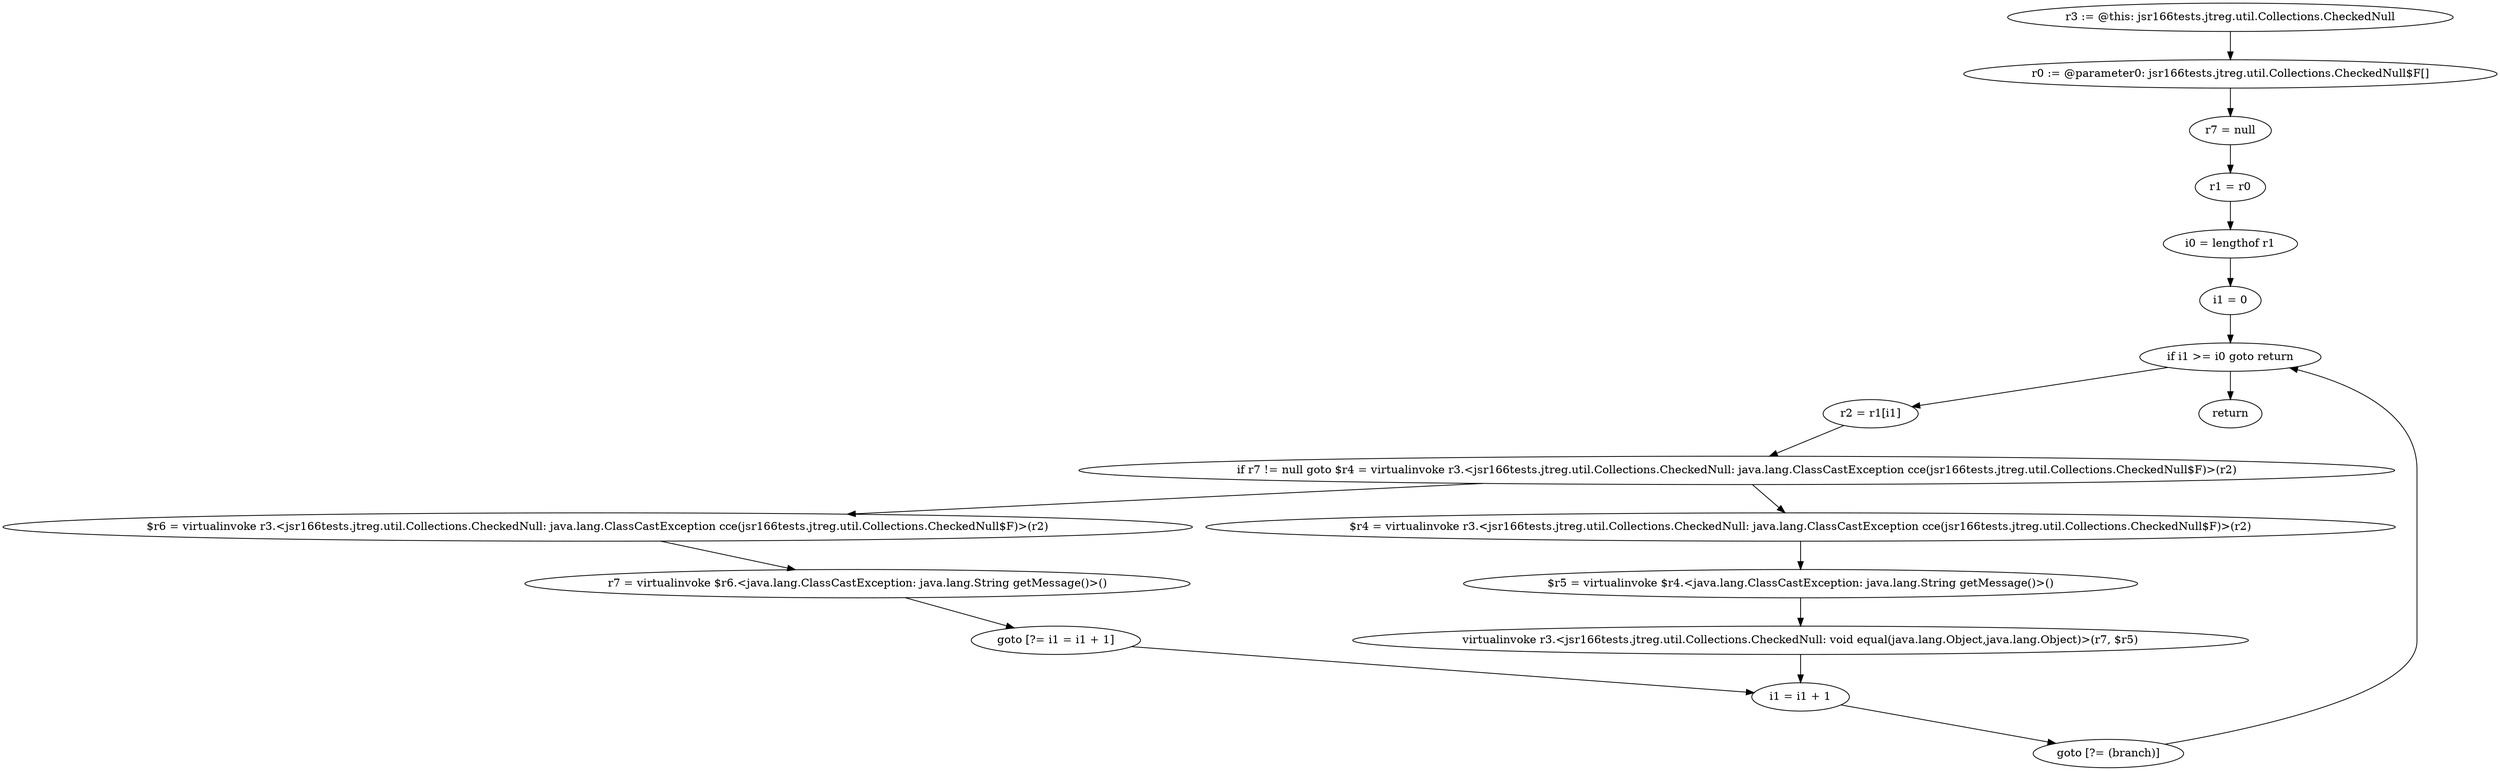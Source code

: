digraph "unitGraph" {
    "r3 := @this: jsr166tests.jtreg.util.Collections.CheckedNull"
    "r0 := @parameter0: jsr166tests.jtreg.util.Collections.CheckedNull$F[]"
    "r7 = null"
    "r1 = r0"
    "i0 = lengthof r1"
    "i1 = 0"
    "if i1 >= i0 goto return"
    "r2 = r1[i1]"
    "if r7 != null goto $r4 = virtualinvoke r3.<jsr166tests.jtreg.util.Collections.CheckedNull: java.lang.ClassCastException cce(jsr166tests.jtreg.util.Collections.CheckedNull$F)>(r2)"
    "$r6 = virtualinvoke r3.<jsr166tests.jtreg.util.Collections.CheckedNull: java.lang.ClassCastException cce(jsr166tests.jtreg.util.Collections.CheckedNull$F)>(r2)"
    "r7 = virtualinvoke $r6.<java.lang.ClassCastException: java.lang.String getMessage()>()"
    "goto [?= i1 = i1 + 1]"
    "$r4 = virtualinvoke r3.<jsr166tests.jtreg.util.Collections.CheckedNull: java.lang.ClassCastException cce(jsr166tests.jtreg.util.Collections.CheckedNull$F)>(r2)"
    "$r5 = virtualinvoke $r4.<java.lang.ClassCastException: java.lang.String getMessage()>()"
    "virtualinvoke r3.<jsr166tests.jtreg.util.Collections.CheckedNull: void equal(java.lang.Object,java.lang.Object)>(r7, $r5)"
    "i1 = i1 + 1"
    "goto [?= (branch)]"
    "return"
    "r3 := @this: jsr166tests.jtreg.util.Collections.CheckedNull"->"r0 := @parameter0: jsr166tests.jtreg.util.Collections.CheckedNull$F[]";
    "r0 := @parameter0: jsr166tests.jtreg.util.Collections.CheckedNull$F[]"->"r7 = null";
    "r7 = null"->"r1 = r0";
    "r1 = r0"->"i0 = lengthof r1";
    "i0 = lengthof r1"->"i1 = 0";
    "i1 = 0"->"if i1 >= i0 goto return";
    "if i1 >= i0 goto return"->"r2 = r1[i1]";
    "if i1 >= i0 goto return"->"return";
    "r2 = r1[i1]"->"if r7 != null goto $r4 = virtualinvoke r3.<jsr166tests.jtreg.util.Collections.CheckedNull: java.lang.ClassCastException cce(jsr166tests.jtreg.util.Collections.CheckedNull$F)>(r2)";
    "if r7 != null goto $r4 = virtualinvoke r3.<jsr166tests.jtreg.util.Collections.CheckedNull: java.lang.ClassCastException cce(jsr166tests.jtreg.util.Collections.CheckedNull$F)>(r2)"->"$r6 = virtualinvoke r3.<jsr166tests.jtreg.util.Collections.CheckedNull: java.lang.ClassCastException cce(jsr166tests.jtreg.util.Collections.CheckedNull$F)>(r2)";
    "if r7 != null goto $r4 = virtualinvoke r3.<jsr166tests.jtreg.util.Collections.CheckedNull: java.lang.ClassCastException cce(jsr166tests.jtreg.util.Collections.CheckedNull$F)>(r2)"->"$r4 = virtualinvoke r3.<jsr166tests.jtreg.util.Collections.CheckedNull: java.lang.ClassCastException cce(jsr166tests.jtreg.util.Collections.CheckedNull$F)>(r2)";
    "$r6 = virtualinvoke r3.<jsr166tests.jtreg.util.Collections.CheckedNull: java.lang.ClassCastException cce(jsr166tests.jtreg.util.Collections.CheckedNull$F)>(r2)"->"r7 = virtualinvoke $r6.<java.lang.ClassCastException: java.lang.String getMessage()>()";
    "r7 = virtualinvoke $r6.<java.lang.ClassCastException: java.lang.String getMessage()>()"->"goto [?= i1 = i1 + 1]";
    "goto [?= i1 = i1 + 1]"->"i1 = i1 + 1";
    "$r4 = virtualinvoke r3.<jsr166tests.jtreg.util.Collections.CheckedNull: java.lang.ClassCastException cce(jsr166tests.jtreg.util.Collections.CheckedNull$F)>(r2)"->"$r5 = virtualinvoke $r4.<java.lang.ClassCastException: java.lang.String getMessage()>()";
    "$r5 = virtualinvoke $r4.<java.lang.ClassCastException: java.lang.String getMessage()>()"->"virtualinvoke r3.<jsr166tests.jtreg.util.Collections.CheckedNull: void equal(java.lang.Object,java.lang.Object)>(r7, $r5)";
    "virtualinvoke r3.<jsr166tests.jtreg.util.Collections.CheckedNull: void equal(java.lang.Object,java.lang.Object)>(r7, $r5)"->"i1 = i1 + 1";
    "i1 = i1 + 1"->"goto [?= (branch)]";
    "goto [?= (branch)]"->"if i1 >= i0 goto return";
}
